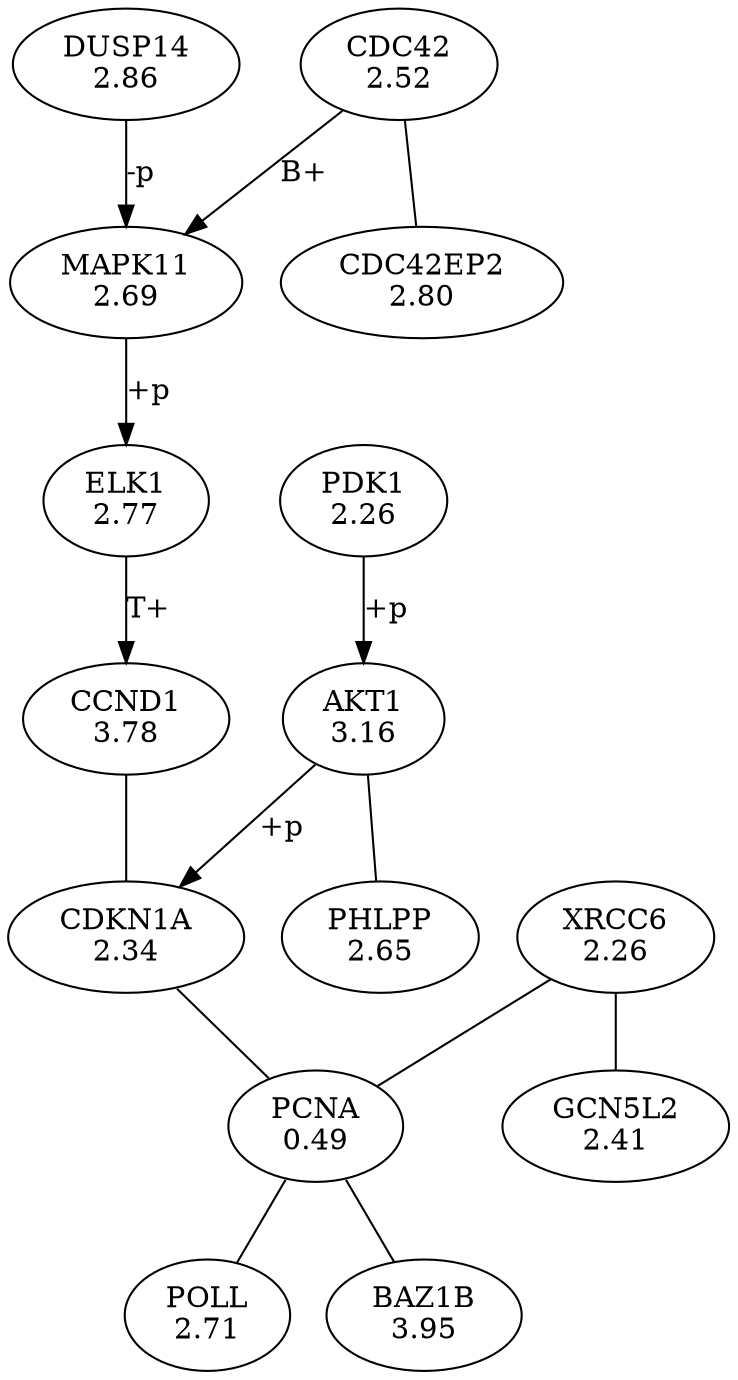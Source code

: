digraph G {
overlap = scale ;
4425 [label = "POLL\n2.71" ] ; 
9874 [label = "PCNA\n0.49" ] ; 
13380 [label = "BAZ1B\n3.95" ] ; 
14326 [label = "CDKN1A\n2.34" ] ; 
1651 [label = "CCND1\n3.78" ] ; 
13661 [label = "AKT1\n3.16" ] ; 
5584 [label = "ELK1\n2.77" ] ; 
7060 [label = "MAPK11\n2.69" ] ; 
4991 [label = "DUSP14\n2.86" ] ; 
6775 [label = "PHLPP\n2.65" ] ; 
11933 [label = "CDC42\n2.52" ] ; 
1358 [label = "CDC42EP2\n2.80" ] ; 
2924 [label = "PDK1\n2.26" ] ; 
4445 [label = "XRCC6\n2.26" ] ; 
11694 [label = "GCN5L2\n2.41" ] ; 
9874 -> 4425 [arrowhead = "none" ]
9874 -> 13380 [arrowhead = "none" ]
14326 -> 9874 [arrowhead = "none" ]
5584 -> 1651 [label = "T+" ]
1651 -> 14326 [arrowhead = "none" ]
13661 -> 14326 [label = "+p" ]
7060 -> 5584 [label = "+p" ]
11933 -> 7060 [label = "B+" ]
4991 -> 7060 [label = "-p" ]
13661 -> 6775 [arrowhead = "none" ]
11933 -> 1358 [arrowhead = "none" ]
2924 -> 13661 [label = "+p" ]
4445 -> 9874 [arrowhead = "none" ]
4445 -> 11694 [arrowhead = "none" ]
}
